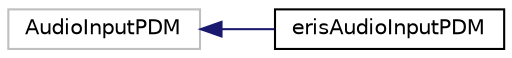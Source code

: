 digraph "Graphical Class Hierarchy"
{
 // LATEX_PDF_SIZE
  edge [fontname="Helvetica",fontsize="10",labelfontname="Helvetica",labelfontsize="10"];
  node [fontname="Helvetica",fontsize="10",shape=record];
  rankdir="LR";
  Node239 [label="AudioInputPDM",height=0.2,width=0.4,color="grey75", fillcolor="white", style="filled",tooltip=" "];
  Node239 -> Node0 [dir="back",color="midnightblue",fontsize="10",style="solid",fontname="Helvetica"];
  Node0 [label="erisAudioInputPDM",height=0.2,width=0.4,color="black", fillcolor="white", style="filled",URL="$classeris_audio_input_p_d_m.html",tooltip=" "];
}
